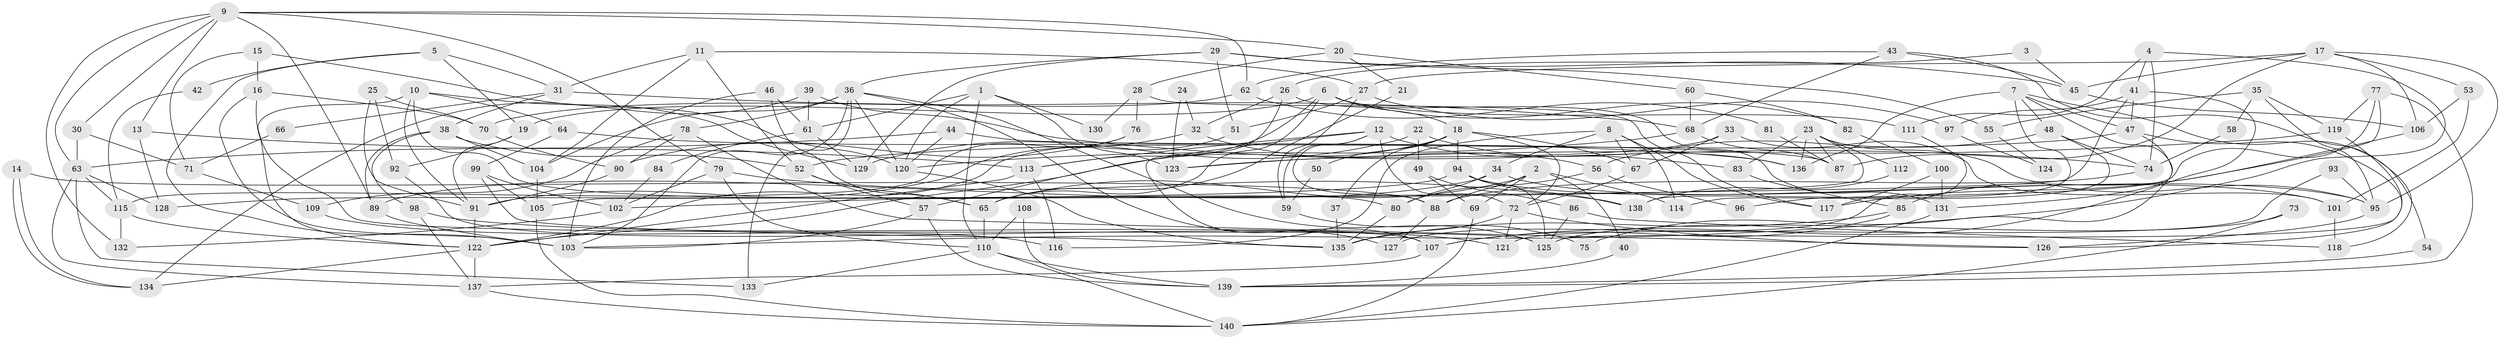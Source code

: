 // Generated by graph-tools (version 1.1) at 2025/15/03/09/25 04:15:00]
// undirected, 140 vertices, 280 edges
graph export_dot {
graph [start="1"]
  node [color=gray90,style=filled];
  1;
  2;
  3;
  4;
  5;
  6;
  7;
  8;
  9;
  10;
  11;
  12;
  13;
  14;
  15;
  16;
  17;
  18;
  19;
  20;
  21;
  22;
  23;
  24;
  25;
  26;
  27;
  28;
  29;
  30;
  31;
  32;
  33;
  34;
  35;
  36;
  37;
  38;
  39;
  40;
  41;
  42;
  43;
  44;
  45;
  46;
  47;
  48;
  49;
  50;
  51;
  52;
  53;
  54;
  55;
  56;
  57;
  58;
  59;
  60;
  61;
  62;
  63;
  64;
  65;
  66;
  67;
  68;
  69;
  70;
  71;
  72;
  73;
  74;
  75;
  76;
  77;
  78;
  79;
  80;
  81;
  82;
  83;
  84;
  85;
  86;
  87;
  88;
  89;
  90;
  91;
  92;
  93;
  94;
  95;
  96;
  97;
  98;
  99;
  100;
  101;
  102;
  103;
  104;
  105;
  106;
  107;
  108;
  109;
  110;
  111;
  112;
  113;
  114;
  115;
  116;
  117;
  118;
  119;
  120;
  121;
  122;
  123;
  124;
  125;
  126;
  127;
  128;
  129;
  130;
  131;
  132;
  133;
  134;
  135;
  136;
  137;
  138;
  139;
  140;
  1 -- 120;
  1 -- 110;
  1 -- 61;
  1 -- 123;
  1 -- 130;
  2 -- 65;
  2 -- 88;
  2 -- 40;
  2 -- 69;
  2 -- 114;
  3 -- 26;
  3 -- 45;
  4 -- 74;
  4 -- 103;
  4 -- 41;
  4 -- 111;
  5 -- 19;
  5 -- 31;
  5 -- 42;
  5 -- 103;
  6 -- 113;
  6 -- 19;
  6 -- 18;
  6 -- 65;
  6 -- 82;
  6 -- 111;
  7 -- 136;
  7 -- 47;
  7 -- 48;
  7 -- 54;
  7 -- 75;
  7 -- 138;
  8 -- 67;
  8 -- 114;
  8 -- 34;
  8 -- 116;
  8 -- 117;
  9 -- 79;
  9 -- 63;
  9 -- 13;
  9 -- 20;
  9 -- 30;
  9 -- 62;
  9 -- 89;
  9 -- 132;
  10 -- 129;
  10 -- 122;
  10 -- 64;
  10 -- 80;
  10 -- 91;
  11 -- 27;
  11 -- 31;
  11 -- 52;
  11 -- 104;
  12 -- 57;
  12 -- 113;
  12 -- 59;
  12 -- 72;
  12 -- 83;
  12 -- 88;
  13 -- 128;
  13 -- 113;
  14 -- 134;
  14 -- 134;
  14 -- 88;
  15 -- 120;
  15 -- 16;
  15 -- 71;
  16 -- 70;
  16 -- 125;
  16 -- 103;
  17 -- 106;
  17 -- 95;
  17 -- 27;
  17 -- 45;
  17 -- 53;
  17 -- 87;
  18 -- 72;
  18 -- 37;
  18 -- 50;
  18 -- 67;
  18 -- 94;
  18 -- 122;
  19 -- 91;
  19 -- 92;
  20 -- 60;
  20 -- 21;
  20 -- 28;
  21 -- 65;
  22 -- 129;
  22 -- 136;
  22 -- 49;
  23 -- 83;
  23 -- 87;
  23 -- 95;
  23 -- 105;
  23 -- 112;
  23 -- 136;
  24 -- 32;
  24 -- 123;
  25 -- 91;
  25 -- 70;
  25 -- 92;
  26 -- 107;
  26 -- 131;
  26 -- 32;
  27 -- 51;
  27 -- 59;
  27 -- 97;
  28 -- 117;
  28 -- 76;
  28 -- 130;
  29 -- 45;
  29 -- 36;
  29 -- 51;
  29 -- 55;
  29 -- 129;
  30 -- 71;
  30 -- 63;
  31 -- 38;
  31 -- 68;
  31 -- 66;
  32 -- 91;
  32 -- 56;
  33 -- 123;
  33 -- 67;
  33 -- 101;
  34 -- 89;
  34 -- 80;
  34 -- 95;
  35 -- 119;
  35 -- 95;
  35 -- 55;
  35 -- 58;
  36 -- 104;
  36 -- 103;
  36 -- 78;
  36 -- 120;
  36 -- 125;
  36 -- 127;
  36 -- 133;
  37 -- 135;
  38 -- 52;
  38 -- 89;
  38 -- 98;
  38 -- 104;
  39 -- 74;
  39 -- 134;
  39 -- 61;
  40 -- 139;
  41 -- 47;
  41 -- 97;
  41 -- 102;
  41 -- 107;
  42 -- 115;
  43 -- 68;
  43 -- 118;
  43 -- 45;
  43 -- 62;
  44 -- 120;
  44 -- 63;
  44 -- 87;
  45 -- 106;
  46 -- 103;
  46 -- 61;
  46 -- 65;
  47 -- 52;
  47 -- 126;
  47 -- 131;
  48 -- 56;
  48 -- 74;
  48 -- 114;
  49 -- 69;
  49 -- 86;
  50 -- 59;
  51 -- 122;
  52 -- 65;
  52 -- 57;
  53 -- 101;
  53 -- 106;
  54 -- 139;
  55 -- 124;
  56 -- 80;
  56 -- 96;
  57 -- 103;
  57 -- 139;
  58 -- 74;
  59 -- 75;
  60 -- 68;
  60 -- 82;
  61 -- 84;
  61 -- 129;
  62 -- 70;
  62 -- 81;
  63 -- 133;
  63 -- 115;
  63 -- 128;
  63 -- 137;
  64 -- 99;
  64 -- 136;
  65 -- 110;
  66 -- 71;
  67 -- 72;
  68 -- 87;
  68 -- 120;
  69 -- 140;
  70 -- 90;
  71 -- 109;
  72 -- 126;
  72 -- 121;
  72 -- 135;
  73 -- 125;
  73 -- 140;
  74 -- 88;
  76 -- 115;
  76 -- 90;
  77 -- 85;
  77 -- 139;
  77 -- 96;
  77 -- 119;
  78 -- 90;
  78 -- 109;
  78 -- 126;
  79 -- 110;
  79 -- 102;
  79 -- 138;
  80 -- 135;
  81 -- 87;
  82 -- 100;
  83 -- 85;
  84 -- 102;
  85 -- 107;
  85 -- 135;
  86 -- 125;
  86 -- 118;
  88 -- 127;
  89 -- 103;
  90 -- 91;
  91 -- 122;
  92 -- 107;
  93 -- 95;
  93 -- 121;
  94 -- 138;
  94 -- 101;
  94 -- 125;
  94 -- 128;
  95 -- 126;
  97 -- 124;
  98 -- 137;
  98 -- 121;
  99 -- 135;
  99 -- 105;
  99 -- 102;
  100 -- 131;
  100 -- 117;
  101 -- 118;
  102 -- 132;
  104 -- 105;
  105 -- 140;
  106 -- 117;
  107 -- 137;
  108 -- 110;
  108 -- 139;
  109 -- 116;
  110 -- 140;
  110 -- 133;
  110 -- 139;
  111 -- 127;
  112 -- 138;
  113 -- 122;
  113 -- 116;
  115 -- 132;
  115 -- 122;
  119 -- 125;
  119 -- 123;
  120 -- 135;
  122 -- 134;
  122 -- 137;
  131 -- 140;
  137 -- 140;
}
